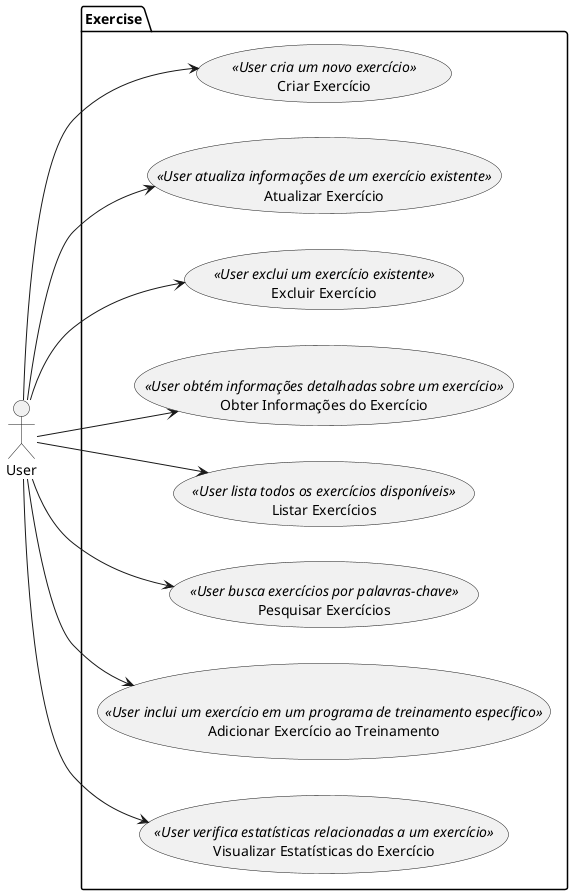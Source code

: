 @startuml
left to right direction

actor User as u

package "Exercise" {
  usecase "Criar Exercício" as UC1 <<User cria um novo exercício>>

  usecase "Atualizar Exercício" as UC2 <<User atualiza informações de um exercício existente>>

  usecase "Excluir Exercício" as UC3 <<User exclui um exercício existente>>

  usecase "Obter Informações do Exercício" as UC4 <<User obtém informações detalhadas sobre um exercício>>

  usecase "Listar Exercícios" as UC5 <<User lista todos os exercícios disponíveis>>

  usecase "Pesquisar Exercícios" as UC6 <<User busca exercícios por palavras-chave>>

  usecase "Adicionar Exercício ao Treinamento" as UC7 <<User inclui um exercício em um programa de treinamento específico>>

  usecase "Visualizar Estatísticas do Exercício" as UC8 <<User verifica estatísticas relacionadas a um exercício>>

}

u --> UC1
u --> UC2
u --> UC3
u --> UC4
u --> UC5
u --> UC6
u --> UC7
u --> UC8

@enduml
